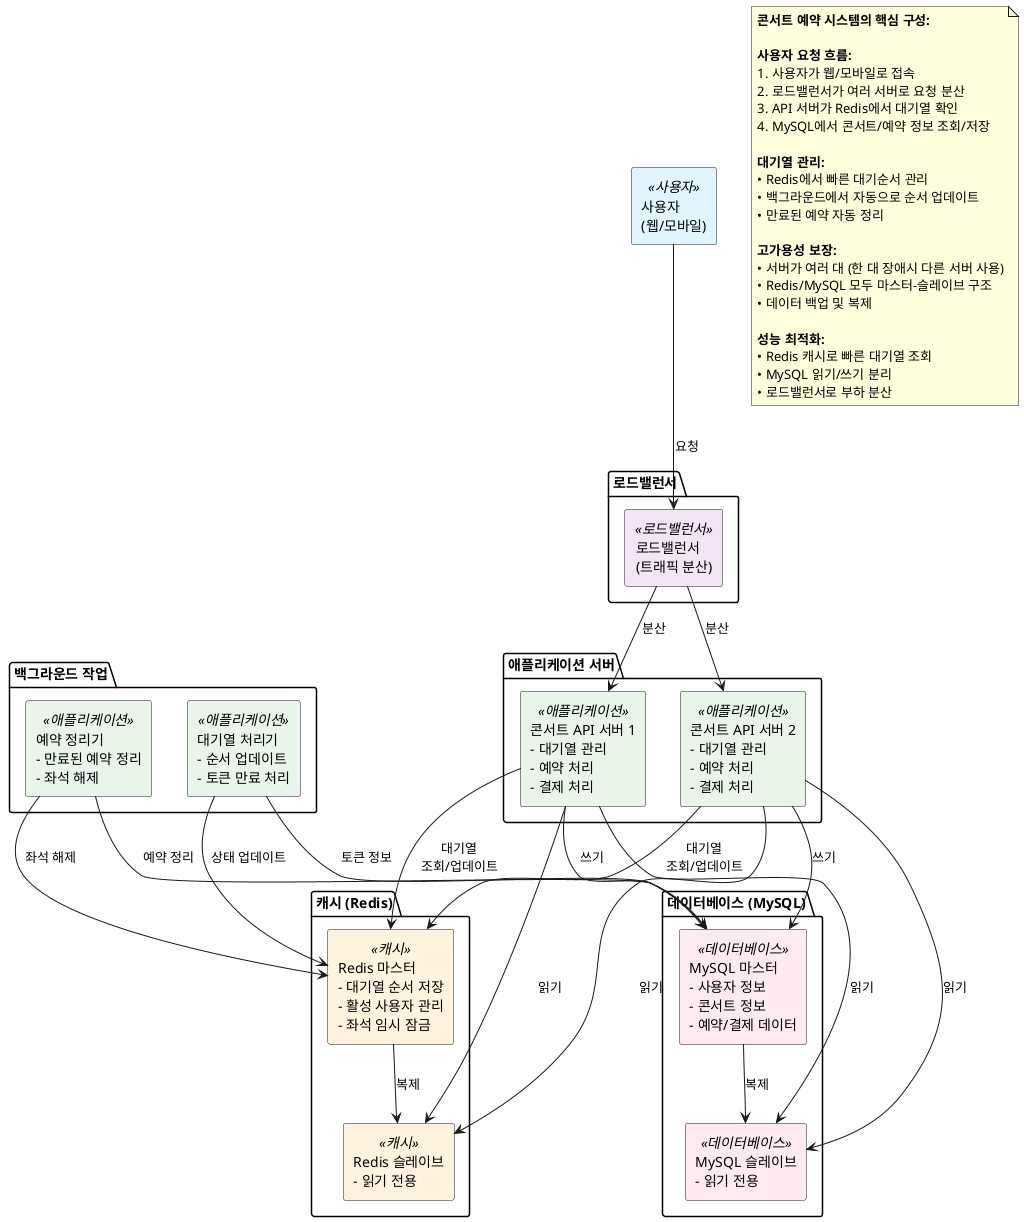 @startuml 콘서트 예약 시스템 인프라 구성도

skinparam rectangle {
    BackgroundColor<<사용자>> #E1F5FE
    BackgroundColor<<로드밸런서>> #F3E5F5
    BackgroundColor<<애플리케이션>> #E8F5E8
    BackgroundColor<<캐시>> #FFF3E0
    BackgroundColor<<데이터베이스>> #FFEBEE
}

rectangle "사용자\n(웹/모바일)" as user <<사용자>>

package "로드밸런서" {
    rectangle "로드밸런서\n(트래픽 분산)" as lb <<로드밸런서>>
}

package "애플리케이션 서버" {
    rectangle "콘서트 API 서버 1\n- 대기열 관리\n- 예약 처리\n- 결제 처리" as app1 <<애플리케이션>>
    rectangle "콘서트 API 서버 2\n- 대기열 관리\n- 예약 처리\n- 결제 처리" as app2 <<애플리케이션>>
}

package "캐시 (Redis)" {
    rectangle "Redis 마스터\n- 대기열 순서 저장\n- 활성 사용자 관리\n- 좌석 임시 잠금" as redis_master <<캐시>>
    rectangle "Redis 슬레이브\n- 읽기 전용" as redis_slave <<캐시>>
}

package "데이터베이스 (MySQL)" {
    rectangle "MySQL 마스터\n- 사용자 정보\n- 콘서트 정보\n- 예약/결제 데이터" as mysql_master <<데이터베이스>>
    rectangle "MySQL 슬레이브\n- 읽기 전용" as mysql_slave <<데이터베이스>>
}

package "백그라운드 작업" {
    rectangle "대기열 처리기\n- 순서 업데이트\n- 토큰 만료 처리" as queue_worker <<애플리케이션>>
    rectangle "예약 정리기\n- 만료된 예약 정리\n- 좌석 해제" as cleanup_worker <<애플리케이션>>
}


' 연결 관계
user --> lb : "요청"
lb --> app1 : "분산"
lb --> app2 : "분산"

app1 --> redis_master : "대기열\n조회/업데이트"
app2 --> redis_master : "대기열\n조회/업데이트"
app1 --> redis_slave : "읽기"
app2 --> redis_slave : "읽기"

redis_master --> redis_slave : "복제"

app1 --> mysql_master : "쓰기"
app2 --> mysql_master : "쓰기"
app1 --> mysql_slave : "읽기"
app2 --> mysql_slave : "읽기"

mysql_master --> mysql_slave : "복제"

queue_worker --> redis_master : "상태 업데이트"
queue_worker --> mysql_master : "토큰 정보"
cleanup_worker --> redis_master : "좌석 해제"
cleanup_worker --> mysql_master : "예약 정리"


note as simple_note
**콘서트 예약 시스템의 핵심 구성:**

**사용자 요청 흐름:**
1. 사용자가 웹/모바일로 접속
2. 로드밸런서가 여러 서버로 요청 분산
3. API 서버가 Redis에서 대기열 확인
4. MySQL에서 콘서트/예약 정보 조회/저장

**대기열 관리:**
• Redis에서 빠른 대기순서 관리
• 백그라운드에서 자동으로 순서 업데이트
• 만료된 예약 자동 정리

**고가용성 보장:**
• 서버가 여러 대 (한 대 장애시 다른 서버 사용)
• Redis/MySQL 모두 마스터-슬레이브 구조
• 데이터 백업 및 복제

**성능 최적화:**
• Redis 캐시로 빠른 대기열 조회
• MySQL 읽기/쓰기 분리
• 로드밸런서로 부하 분산
end note

@enduml